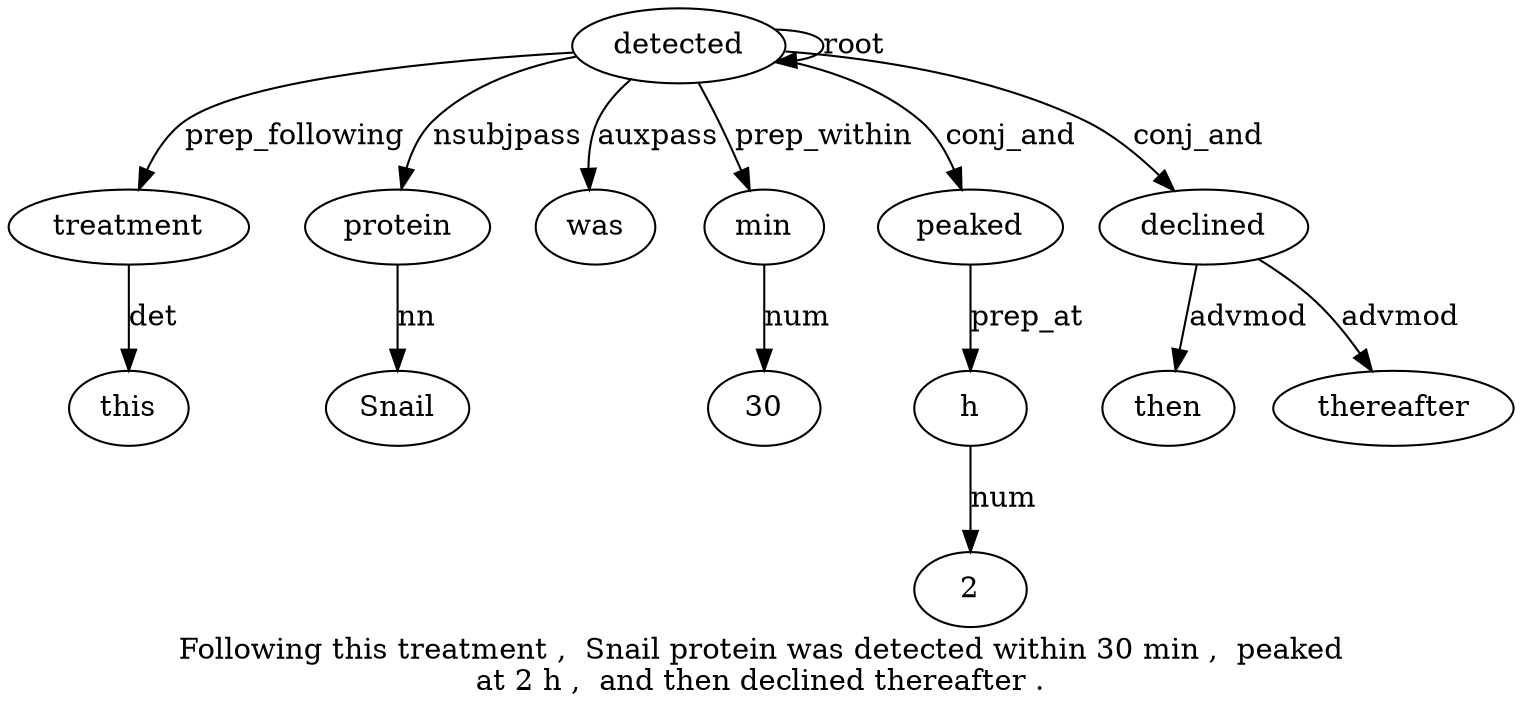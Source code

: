 digraph "Following this treatment ,  Snail protein was detected within 30 min ,  peaked at 2 h ,  and then declined thereafter ." {
label="Following this treatment ,  Snail protein was detected within 30 min ,  peaked
at 2 h ,  and then declined thereafter .";
treatment3 [style=filled, fillcolor=white, label=treatment];
this2 [style=filled, fillcolor=white, label=this];
treatment3 -> this2  [label=det];
detected8 [style=filled, fillcolor=white, label=detected];
detected8 -> treatment3  [label=prep_following];
protein6 [style=filled, fillcolor=white, label=protein];
Snail5 [style=filled, fillcolor=white, label=Snail];
protein6 -> Snail5  [label=nn];
detected8 -> protein6  [label=nsubjpass];
was7 [style=filled, fillcolor=white, label=was];
detected8 -> was7  [label=auxpass];
detected8 -> detected8  [label=root];
min11 [style=filled, fillcolor=white, label=min];
301 [style=filled, fillcolor=white, label=30];
min11 -> 301  [label=num];
detected8 -> min11  [label=prep_within];
peaked13 [style=filled, fillcolor=white, label=peaked];
detected8 -> peaked13  [label=conj_and];
h16 [style=filled, fillcolor=white, label=h];
215 [style=filled, fillcolor=white, label=2];
h16 -> 215  [label=num];
peaked13 -> h16  [label=prep_at];
declined20 [style=filled, fillcolor=white, label=declined];
then19 [style=filled, fillcolor=white, label=then];
declined20 -> then19  [label=advmod];
detected8 -> declined20  [label=conj_and];
thereafter21 [style=filled, fillcolor=white, label=thereafter];
declined20 -> thereafter21  [label=advmod];
}
